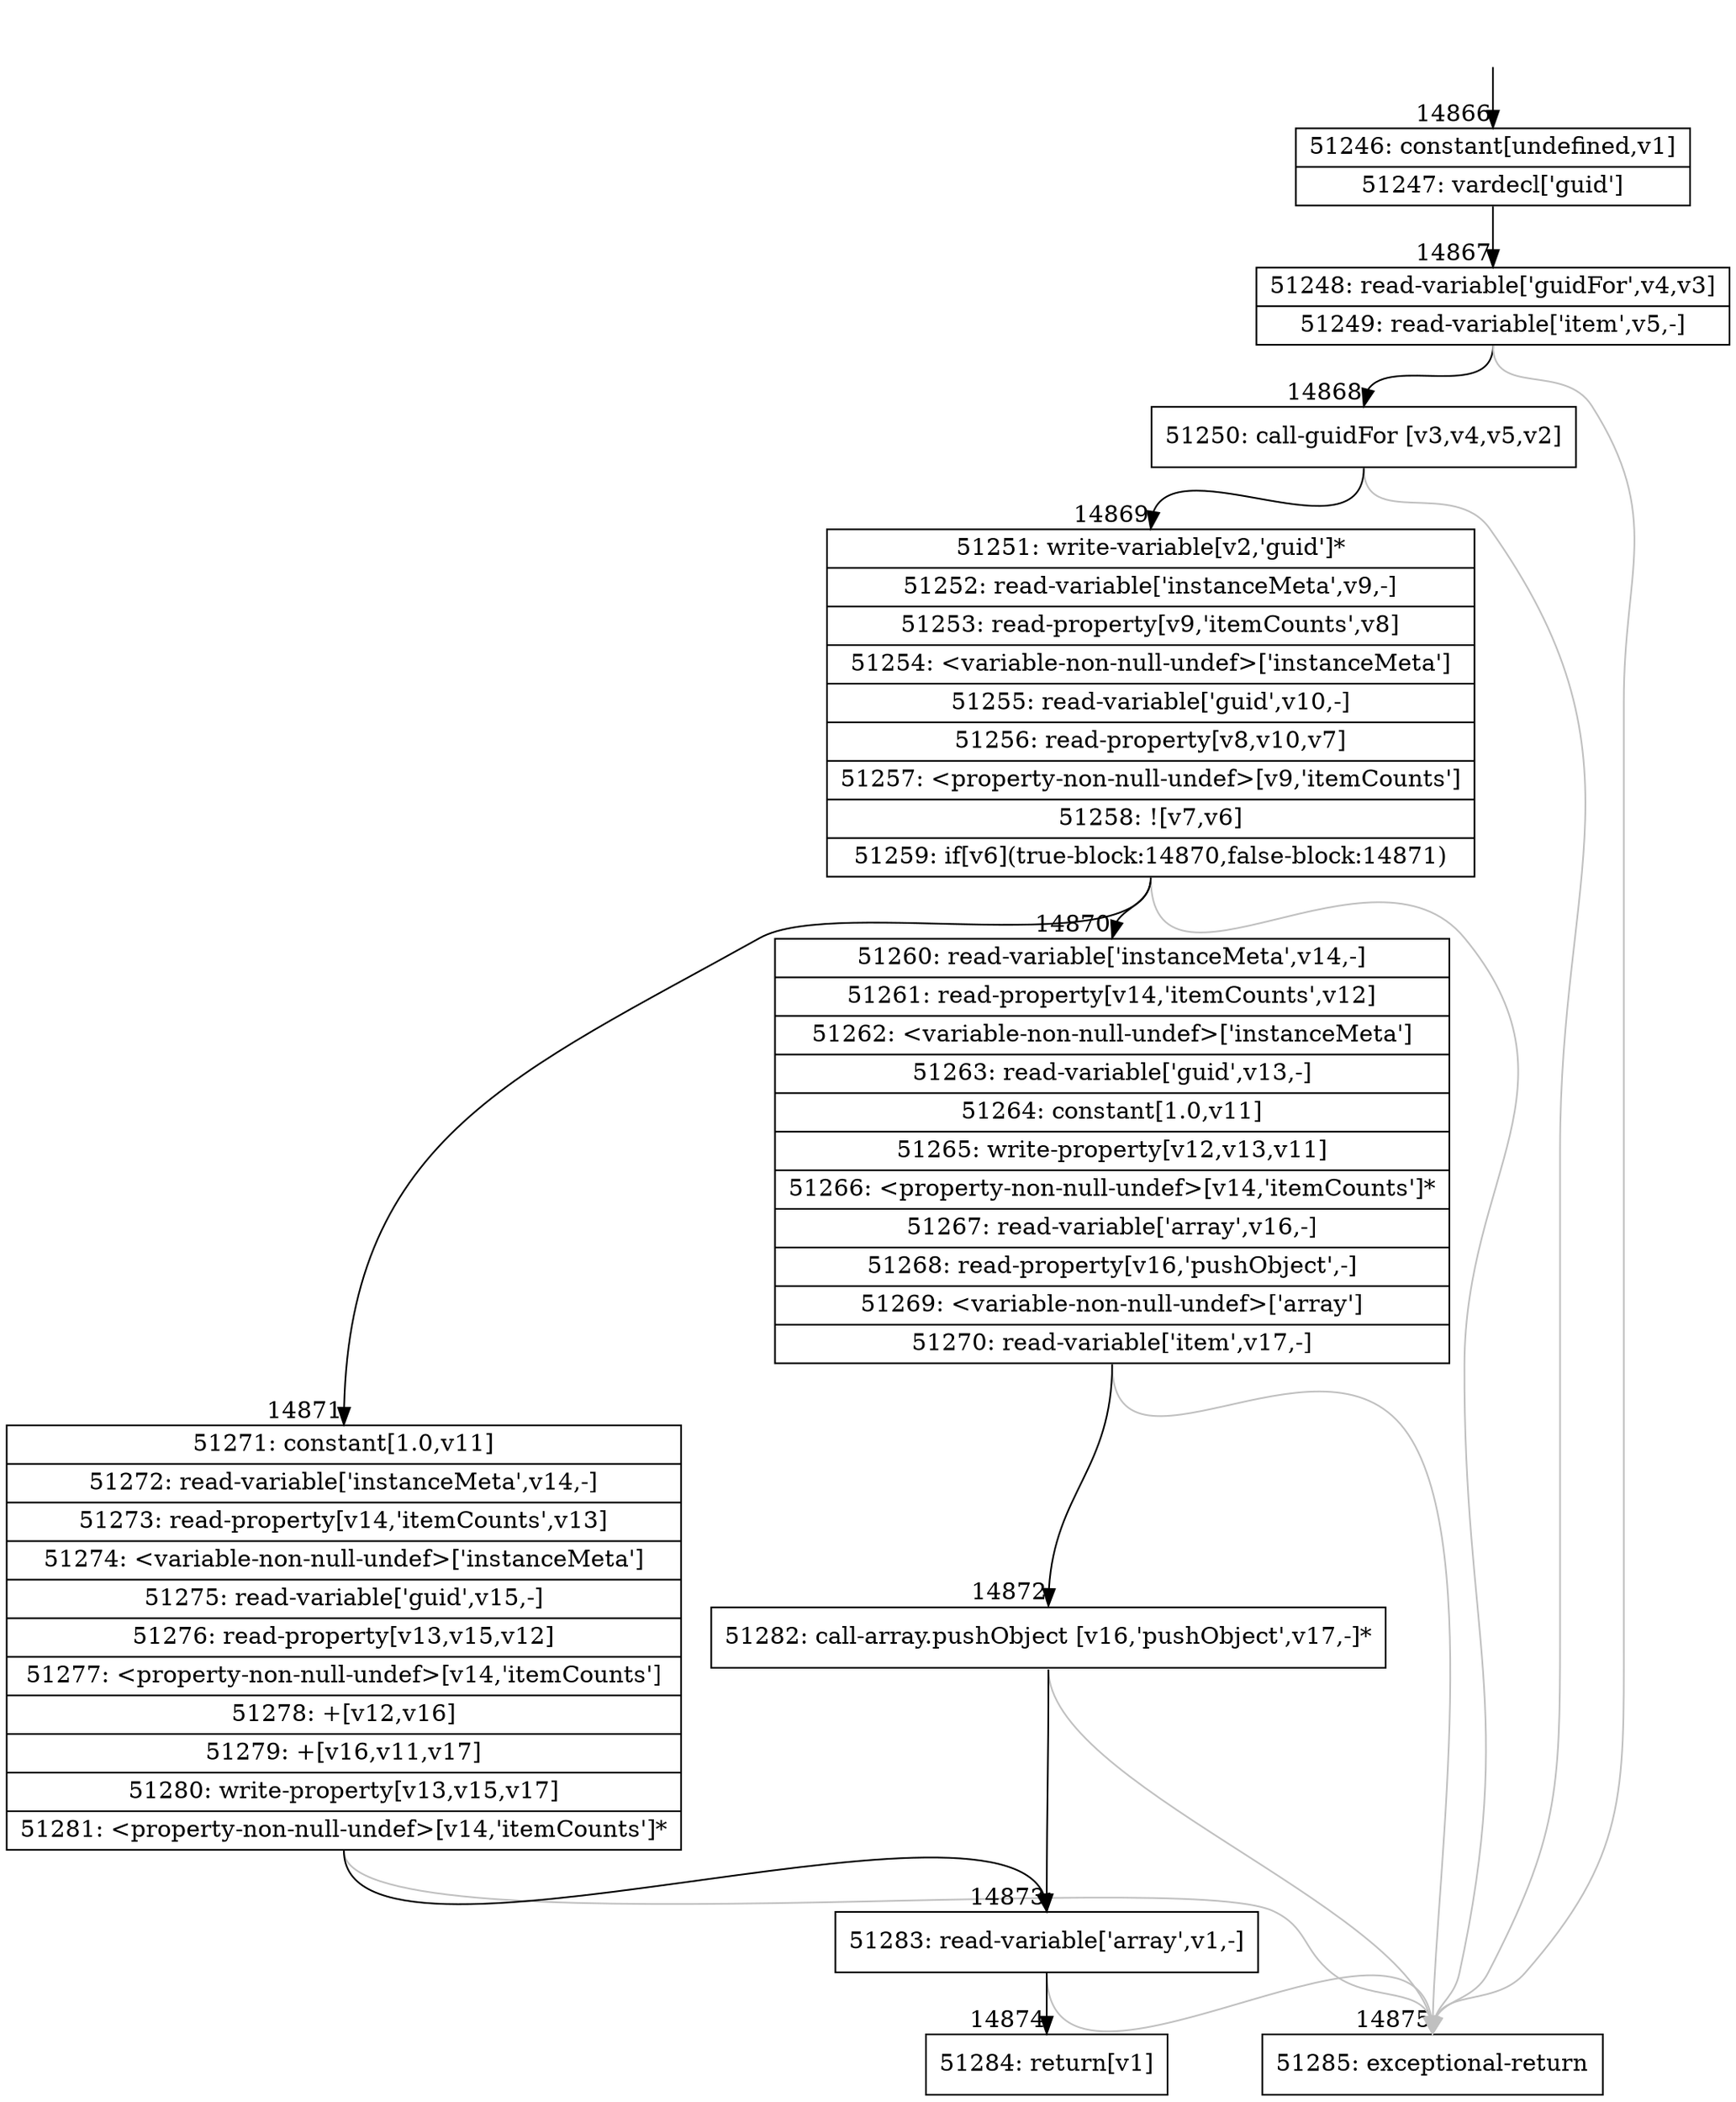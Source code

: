 digraph {
rankdir="TD"
BB_entry1254[shape=none,label=""];
BB_entry1254 -> BB14866 [tailport=s, headport=n, headlabel="    14866"]
BB14866 [shape=record label="{51246: constant[undefined,v1]|51247: vardecl['guid']}" ] 
BB14866 -> BB14867 [tailport=s, headport=n, headlabel="      14867"]
BB14867 [shape=record label="{51248: read-variable['guidFor',v4,v3]|51249: read-variable['item',v5,-]}" ] 
BB14867 -> BB14868 [tailport=s, headport=n, headlabel="      14868"]
BB14867 -> BB14875 [tailport=s, headport=n, color=gray, headlabel="      14875"]
BB14868 [shape=record label="{51250: call-guidFor [v3,v4,v5,v2]}" ] 
BB14868 -> BB14869 [tailport=s, headport=n, headlabel="      14869"]
BB14868 -> BB14875 [tailport=s, headport=n, color=gray]
BB14869 [shape=record label="{51251: write-variable[v2,'guid']*|51252: read-variable['instanceMeta',v9,-]|51253: read-property[v9,'itemCounts',v8]|51254: \<variable-non-null-undef\>['instanceMeta']|51255: read-variable['guid',v10,-]|51256: read-property[v8,v10,v7]|51257: \<property-non-null-undef\>[v9,'itemCounts']|51258: ![v7,v6]|51259: if[v6](true-block:14870,false-block:14871)}" ] 
BB14869 -> BB14870 [tailport=s, headport=n, headlabel="      14870"]
BB14869 -> BB14871 [tailport=s, headport=n, headlabel="      14871"]
BB14869 -> BB14875 [tailport=s, headport=n, color=gray]
BB14870 [shape=record label="{51260: read-variable['instanceMeta',v14,-]|51261: read-property[v14,'itemCounts',v12]|51262: \<variable-non-null-undef\>['instanceMeta']|51263: read-variable['guid',v13,-]|51264: constant[1.0,v11]|51265: write-property[v12,v13,v11]|51266: \<property-non-null-undef\>[v14,'itemCounts']*|51267: read-variable['array',v16,-]|51268: read-property[v16,'pushObject',-]|51269: \<variable-non-null-undef\>['array']|51270: read-variable['item',v17,-]}" ] 
BB14870 -> BB14872 [tailport=s, headport=n, headlabel="      14872"]
BB14870 -> BB14875 [tailport=s, headport=n, color=gray]
BB14871 [shape=record label="{51271: constant[1.0,v11]|51272: read-variable['instanceMeta',v14,-]|51273: read-property[v14,'itemCounts',v13]|51274: \<variable-non-null-undef\>['instanceMeta']|51275: read-variable['guid',v15,-]|51276: read-property[v13,v15,v12]|51277: \<property-non-null-undef\>[v14,'itemCounts']|51278: +[v12,v16]|51279: +[v16,v11,v17]|51280: write-property[v13,v15,v17]|51281: \<property-non-null-undef\>[v14,'itemCounts']*}" ] 
BB14871 -> BB14873 [tailport=s, headport=n, headlabel="      14873"]
BB14871 -> BB14875 [tailport=s, headport=n, color=gray]
BB14872 [shape=record label="{51282: call-array.pushObject [v16,'pushObject',v17,-]*}" ] 
BB14872 -> BB14873 [tailport=s, headport=n]
BB14872 -> BB14875 [tailport=s, headport=n, color=gray]
BB14873 [shape=record label="{51283: read-variable['array',v1,-]}" ] 
BB14873 -> BB14874 [tailport=s, headport=n, headlabel="      14874"]
BB14873 -> BB14875 [tailport=s, headport=n, color=gray]
BB14874 [shape=record label="{51284: return[v1]}" ] 
BB14875 [shape=record label="{51285: exceptional-return}" ] 
//#$~ 27438
}
